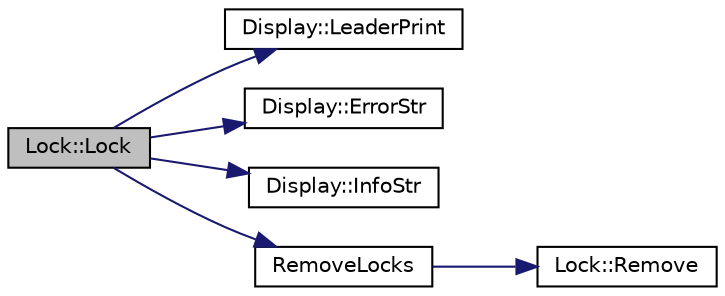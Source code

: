 digraph "Lock::Lock"
{
  edge [fontname="Helvetica",fontsize="10",labelfontname="Helvetica",labelfontsize="10"];
  node [fontname="Helvetica",fontsize="10",shape=record];
  rankdir="LR";
  Node1 [label="Lock::Lock",height=0.2,width=0.4,color="black", fillcolor="grey75", style="filled", fontcolor="black"];
  Node1 -> Node2 [color="midnightblue",fontsize="10",style="solid",fontname="Helvetica"];
  Node2 [label="Display::LeaderPrint",height=0.2,width=0.4,color="black", fillcolor="white", style="filled",URL="$da/d6a/namespace_display.html#ae1b6ae7834913dfdef71ad859e261c55"];
  Node1 -> Node3 [color="midnightblue",fontsize="10",style="solid",fontname="Helvetica"];
  Node3 [label="Display::ErrorStr",height=0.2,width=0.4,color="black", fillcolor="white", style="filled",URL="$da/d6a/namespace_display.html#a762315ce58efcb1203edfcb74158f59b"];
  Node1 -> Node4 [color="midnightblue",fontsize="10",style="solid",fontname="Helvetica"];
  Node4 [label="Display::InfoStr",height=0.2,width=0.4,color="black", fillcolor="white", style="filled",URL="$da/d6a/namespace_display.html#a20a513965bcf1147a5e50247c7bfcd5a"];
  Node1 -> Node5 [color="midnightblue",fontsize="10",style="solid",fontname="Helvetica"];
  Node5 [label="RemoveLocks",height=0.2,width=0.4,color="black", fillcolor="white", style="filled",URL="$d3/d5f/_lock_8cpp.html#a4bb9830123d9472e1e97d8179fd5d913"];
  Node5 -> Node6 [color="midnightblue",fontsize="10",style="solid",fontname="Helvetica"];
  Node6 [label="Lock::Remove",height=0.2,width=0.4,color="black", fillcolor="white", style="filled",URL="$db/d3b/class_lock.html#aba3d38ced7254e09e16be43ce6ded3d6"];
}
